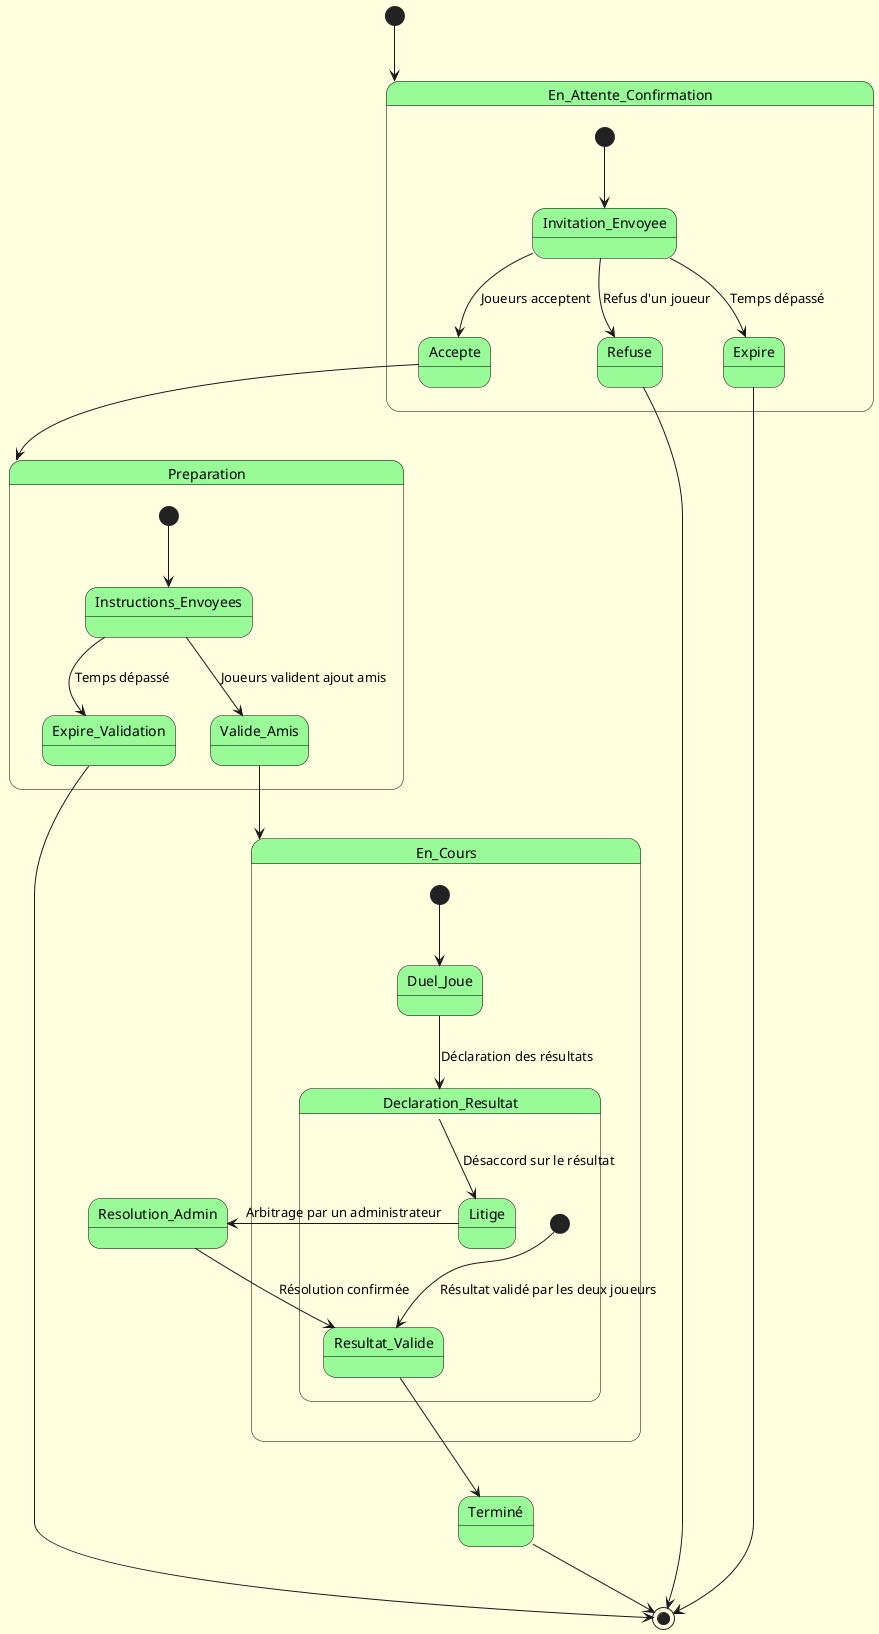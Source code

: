 @startuml etat-duel
skinparam backgroundColor LightYellow
skinparam state {
  StartColor MediumBlue
  EndColor Red
  BackgroundColor PaleGreen
  BorderColor Black
  FontName Arial
}

[*] --> En_Attente_Confirmation

state En_Attente_Confirmation {
  [*] --> Invitation_Envoyee
  Invitation_Envoyee --> Accepte : Joueurs acceptent
  Invitation_Envoyee --> Refuse : Refus d'un joueur
  Invitation_Envoyee --> Expire : Temps dépassé
}

Accepte --> Preparation
Refuse --> [*]
Expire --> [*]

state Preparation {
  [*] --> Instructions_Envoyees
  Instructions_Envoyees --> Valide_Amis : Joueurs valident ajout amis
  Instructions_Envoyees --> Expire_Validation : Temps dépassé
}

Valide_Amis --> En_Cours
Expire_Validation --> [*]

state En_Cours {
  [*] --> Duel_Joue
  Duel_Joue --> Declaration_Resultat : Déclaration des résultats
}

state Declaration_Resultat {
  [*] --> Resultat_Valide : Résultat validé par les deux joueurs
  Declaration_Resultat --> Litige : Désaccord sur le résultat
}

Litige --> Resolution_Admin : Arbitrage par un administrateur
Resolution_Admin --> Resultat_Valide : Résolution confirmée

Resultat_Valide --> Terminé
Terminé --> [*]

@enduml
